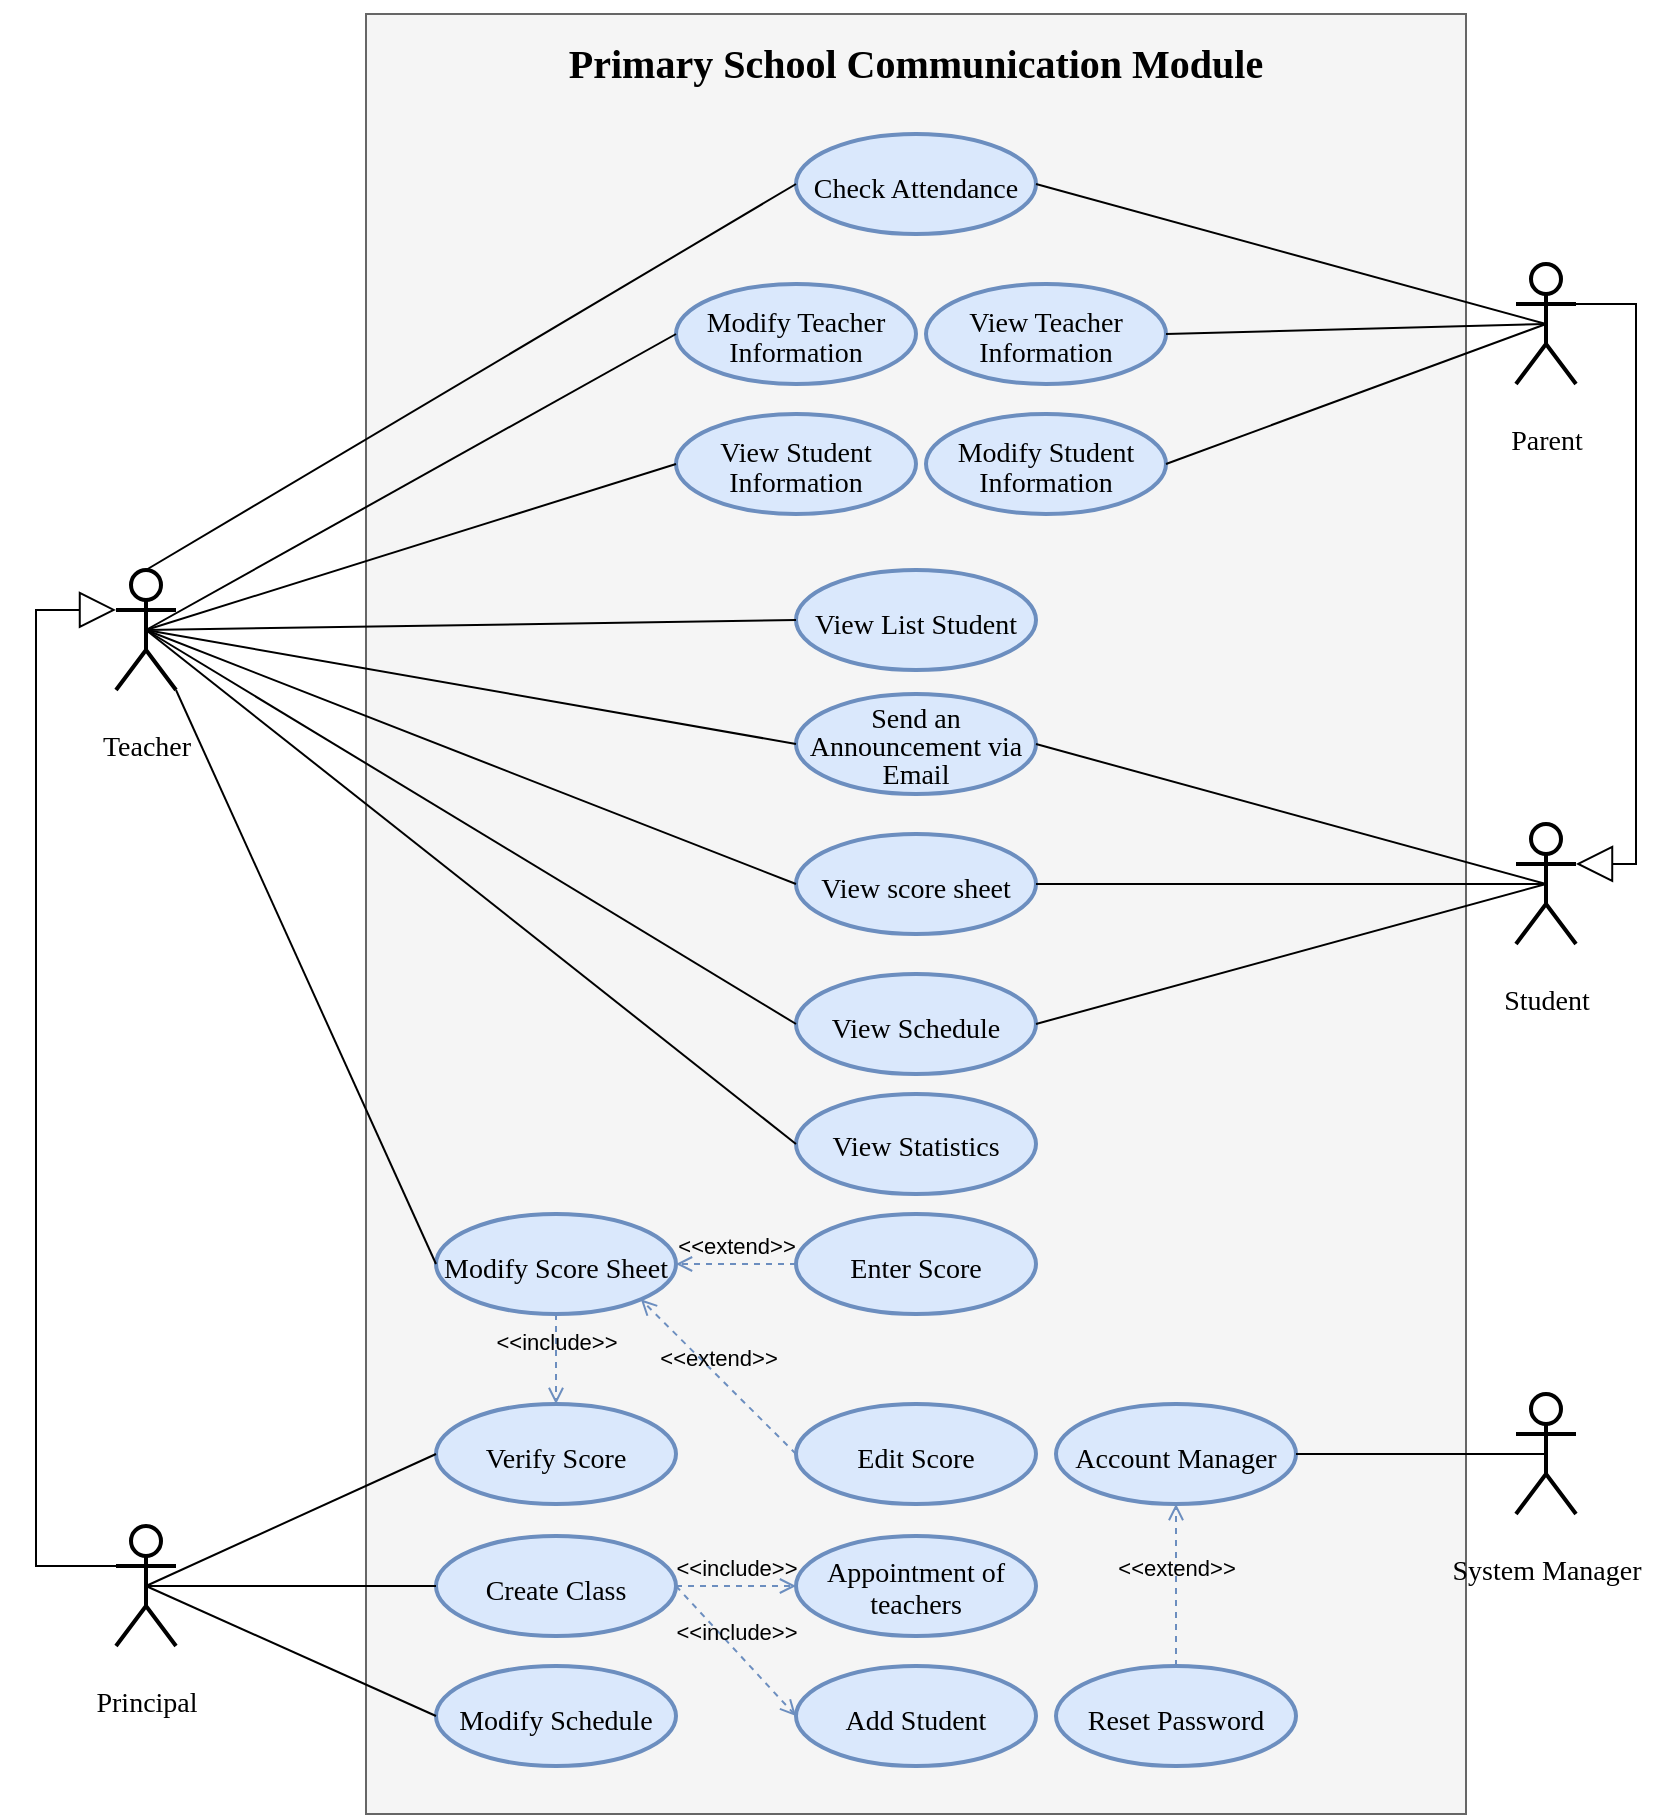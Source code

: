 <mxfile version="21.1.8" type="device">
  <diagram name="Page-1" id="8CCxXFG7EDy1ZWGpXJ0g">
    <mxGraphModel dx="1050" dy="550" grid="1" gridSize="10" guides="1" tooltips="1" connect="1" arrows="1" fold="1" page="1" pageScale="1" pageWidth="850" pageHeight="1100" math="0" shadow="0">
      <root>
        <mxCell id="0" />
        <mxCell id="1" parent="0" />
        <mxCell id="bnvPDE9fhh-Au9ItPn83-170" value="" style="rounded=0;whiteSpace=wrap;html=1;fillColor=#f5f5f5;fontColor=#333333;strokeColor=#666666;" parent="1" vertex="1">
          <mxGeometry x="190" y="60" width="550" height="900" as="geometry" />
        </mxCell>
        <mxCell id="bnvPDE9fhh-Au9ItPn83-1" value="&lt;font style=&quot;font-size: 14px;&quot; face=&quot;Times New Roman&quot;&gt;Check Attendance&lt;/font&gt;" style="ellipse;whiteSpace=wrap;html=1;hachureGap=4;fontFamily=Architects Daughter;fontSource=https%3A%2F%2Ffonts.googleapis.com%2Fcss%3Ffamily%3DArchitects%2BDaughter;fontSize=20;shadow=0;strokeWidth=2;rounded=1;fillColor=#dae8fc;align=center;strokeColor=#6c8ebf;" parent="1" vertex="1">
          <mxGeometry x="405" y="120" width="120" height="50" as="geometry" />
        </mxCell>
        <mxCell id="bnvPDE9fhh-Au9ItPn83-2" value="&lt;font style=&quot;font-size: 14px;&quot; face=&quot;Times New Roman&quot;&gt;View score sheet&lt;/font&gt;" style="ellipse;whiteSpace=wrap;html=1;hachureGap=4;fontFamily=Architects Daughter;fontSource=https%3A%2F%2Ffonts.googleapis.com%2Fcss%3Ffamily%3DArchitects%2BDaughter;fontSize=20;shadow=0;strokeWidth=2;rounded=1;fillColor=#dae8fc;align=center;strokeColor=#6c8ebf;" parent="1" vertex="1">
          <mxGeometry x="405" y="470" width="120" height="50" as="geometry" />
        </mxCell>
        <mxCell id="bnvPDE9fhh-Au9ItPn83-3" value="&lt;p style=&quot;line-height: 60%;&quot;&gt;&lt;font face=&quot;Times New Roman&quot;&gt;&lt;span style=&quot;font-size: 14px;&quot;&gt;Modify Student Information&lt;/span&gt;&lt;/font&gt;&lt;/p&gt;" style="ellipse;whiteSpace=wrap;html=1;hachureGap=4;fontFamily=Architects Daughter;fontSource=https%3A%2F%2Ffonts.googleapis.com%2Fcss%3Ffamily%3DArchitects%2BDaughter;fontSize=20;shadow=0;strokeWidth=2;rounded=1;fillColor=#dae8fc;strokeColor=#6c8ebf;" parent="1" vertex="1">
          <mxGeometry x="470" y="260" width="120" height="50" as="geometry" />
        </mxCell>
        <mxCell id="bnvPDE9fhh-Au9ItPn83-4" value="&lt;p style=&quot;line-height: 60%;&quot;&gt;&lt;font face=&quot;Times New Roman&quot;&gt;&lt;span style=&quot;font-size: 14px;&quot;&gt;Modify Teacher Information&lt;/span&gt;&lt;/font&gt;&lt;/p&gt;" style="ellipse;whiteSpace=wrap;html=1;hachureGap=4;fontFamily=Architects Daughter;fontSource=https%3A%2F%2Ffonts.googleapis.com%2Fcss%3Ffamily%3DArchitects%2BDaughter;fontSize=20;shadow=0;strokeWidth=2;rounded=1;fillColor=#dae8fc;strokeColor=#6c8ebf;" parent="1" vertex="1">
          <mxGeometry x="345" y="195" width="120" height="50" as="geometry" />
        </mxCell>
        <mxCell id="bnvPDE9fhh-Au9ItPn83-5" value="&lt;font style=&quot;font-size: 14px;&quot; face=&quot;Times New Roman&quot;&gt;Modify Score Sheet&lt;/font&gt;" style="ellipse;whiteSpace=wrap;html=1;hachureGap=4;fontFamily=Architects Daughter;fontSource=https%3A%2F%2Ffonts.googleapis.com%2Fcss%3Ffamily%3DArchitects%2BDaughter;fontSize=20;shadow=0;strokeWidth=2;rounded=1;fillColor=#dae8fc;align=center;strokeColor=#6c8ebf;" parent="1" vertex="1">
          <mxGeometry x="225" y="660" width="120" height="50" as="geometry" />
        </mxCell>
        <mxCell id="bnvPDE9fhh-Au9ItPn83-6" value="&lt;font face=&quot;Times New Roman&quot;&gt;&lt;span style=&quot;font-size: 14px;&quot;&gt;Enter Score&lt;/span&gt;&lt;/font&gt;" style="ellipse;whiteSpace=wrap;html=1;hachureGap=4;fontFamily=Architects Daughter;fontSource=https%3A%2F%2Ffonts.googleapis.com%2Fcss%3Ffamily%3DArchitects%2BDaughter;fontSize=20;shadow=0;strokeWidth=2;rounded=1;fillColor=#dae8fc;align=center;strokeColor=#6c8ebf;" parent="1" vertex="1">
          <mxGeometry x="405" y="660" width="120" height="50" as="geometry" />
        </mxCell>
        <mxCell id="bnvPDE9fhh-Au9ItPn83-7" value="&lt;font face=&quot;Times New Roman&quot;&gt;&lt;span style=&quot;font-size: 14px;&quot;&gt;Edit Score&lt;/span&gt;&lt;/font&gt;" style="ellipse;whiteSpace=wrap;html=1;hachureGap=4;fontFamily=Architects Daughter;fontSource=https%3A%2F%2Ffonts.googleapis.com%2Fcss%3Ffamily%3DArchitects%2BDaughter;fontSize=20;shadow=0;strokeWidth=2;rounded=1;fillColor=#dae8fc;align=center;strokeColor=#6c8ebf;" parent="1" vertex="1">
          <mxGeometry x="405" y="755" width="120" height="50" as="geometry" />
        </mxCell>
        <mxCell id="bnvPDE9fhh-Au9ItPn83-8" value="&lt;p style=&quot;line-height: 60%;&quot;&gt;&lt;font face=&quot;Times New Roman&quot; style=&quot;font-size: 14px;&quot;&gt;Send an A&lt;font style=&quot;border-color: var(--border-color); font-size: 14px;&quot;&gt;nnouncement via Email&lt;/font&gt;&lt;/font&gt;&lt;/p&gt;" style="ellipse;whiteSpace=wrap;html=1;hachureGap=4;fontFamily=Architects Daughter;fontSource=https%3A%2F%2Ffonts.googleapis.com%2Fcss%3Ffamily%3DArchitects%2BDaughter;fontSize=20;shadow=0;strokeWidth=2;rounded=1;fillColor=#dae8fc;strokeColor=#6c8ebf;" parent="1" vertex="1">
          <mxGeometry x="405" y="400" width="120" height="50" as="geometry" />
        </mxCell>
        <mxCell id="bnvPDE9fhh-Au9ItPn83-9" value="&lt;font face=&quot;Times New Roman&quot;&gt;&lt;span style=&quot;font-size: 14px;&quot;&gt;View List Student&lt;/span&gt;&lt;/font&gt;" style="ellipse;whiteSpace=wrap;html=1;hachureGap=4;fontFamily=Architects Daughter;fontSource=https%3A%2F%2Ffonts.googleapis.com%2Fcss%3Ffamily%3DArchitects%2BDaughter;fontSize=20;shadow=0;strokeWidth=2;rounded=1;fillColor=#dae8fc;strokeColor=#6c8ebf;" parent="1" vertex="1">
          <mxGeometry x="405" y="338" width="120" height="50" as="geometry" />
        </mxCell>
        <mxCell id="bnvPDE9fhh-Au9ItPn83-10" value="&lt;font face=&quot;Times New Roman&quot;&gt;&lt;span style=&quot;font-size: 14px;&quot;&gt;Verify Score&lt;/span&gt;&lt;/font&gt;" style="ellipse;whiteSpace=wrap;html=1;hachureGap=4;fontFamily=Architects Daughter;fontSource=https%3A%2F%2Ffonts.googleapis.com%2Fcss%3Ffamily%3DArchitects%2BDaughter;fontSize=20;shadow=0;strokeWidth=2;rounded=1;fillColor=#dae8fc;strokeColor=#6c8ebf;" parent="1" vertex="1">
          <mxGeometry x="225" y="755" width="120" height="50" as="geometry" />
        </mxCell>
        <mxCell id="bnvPDE9fhh-Au9ItPn83-11" value="&lt;font face=&quot;Times New Roman&quot;&gt;&lt;span style=&quot;font-size: 14px;&quot;&gt;Create Class&lt;/span&gt;&lt;/font&gt;" style="ellipse;whiteSpace=wrap;html=1;hachureGap=4;fontFamily=Architects Daughter;fontSource=https%3A%2F%2Ffonts.googleapis.com%2Fcss%3Ffamily%3DArchitects%2BDaughter;fontSize=20;shadow=0;strokeWidth=2;rounded=1;fillColor=#dae8fc;strokeColor=#6c8ebf;" parent="1" vertex="1">
          <mxGeometry x="225" y="821" width="120" height="50" as="geometry" />
        </mxCell>
        <mxCell id="bnvPDE9fhh-Au9ItPn83-12" value="&lt;font style=&quot;font-size: 14px;&quot; face=&quot;Times New Roman&quot;&gt;Modify Schedule&lt;/font&gt;" style="ellipse;whiteSpace=wrap;html=1;hachureGap=4;fontFamily=Architects Daughter;fontSource=https%3A%2F%2Ffonts.googleapis.com%2Fcss%3Ffamily%3DArchitects%2BDaughter;fontSize=20;shadow=0;strokeWidth=2;rounded=1;fillColor=#dae8fc;align=center;strokeColor=#6c8ebf;" parent="1" vertex="1">
          <mxGeometry x="225" y="886" width="120" height="50" as="geometry" />
        </mxCell>
        <mxCell id="bnvPDE9fhh-Au9ItPn83-14" value="&lt;p style=&quot;line-height: 70%;&quot;&gt;&lt;font face=&quot;Times New Roman&quot; style=&quot;font-size: 14px;&quot;&gt;Appointment of teachers&lt;/font&gt;&lt;/p&gt;" style="ellipse;whiteSpace=wrap;html=1;hachureGap=4;fontFamily=Architects Daughter;fontSource=https%3A%2F%2Ffonts.googleapis.com%2Fcss%3Ffamily%3DArchitects%2BDaughter;fontSize=20;shadow=0;strokeWidth=2;rounded=1;fillColor=#dae8fc;strokeColor=#6c8ebf;" parent="1" vertex="1">
          <mxGeometry x="405" y="821" width="120" height="50" as="geometry" />
        </mxCell>
        <mxCell id="bnvPDE9fhh-Au9ItPn83-15" value="&lt;font face=&quot;Times New Roman&quot;&gt;&lt;span style=&quot;font-size: 14px;&quot;&gt;Add Student&lt;/span&gt;&lt;/font&gt;" style="ellipse;whiteSpace=wrap;html=1;hachureGap=4;fontFamily=Architects Daughter;fontSource=https%3A%2F%2Ffonts.googleapis.com%2Fcss%3Ffamily%3DArchitects%2BDaughter;fontSize=20;shadow=0;strokeWidth=2;rounded=1;fillColor=#dae8fc;strokeColor=#6c8ebf;" parent="1" vertex="1">
          <mxGeometry x="405" y="886" width="120" height="50" as="geometry" />
        </mxCell>
        <mxCell id="bnvPDE9fhh-Au9ItPn83-16" value="&lt;font face=&quot;Times New Roman&quot;&gt;&lt;span style=&quot;font-size: 14px;&quot;&gt;Account Manager&lt;/span&gt;&lt;/font&gt;" style="ellipse;whiteSpace=wrap;html=1;hachureGap=4;fontFamily=Architects Daughter;fontSource=https%3A%2F%2Ffonts.googleapis.com%2Fcss%3Ffamily%3DArchitects%2BDaughter;fontSize=20;shadow=0;strokeWidth=2;rounded=1;fillColor=#dae8fc;strokeColor=#6c8ebf;" parent="1" vertex="1">
          <mxGeometry x="535" y="755" width="120" height="50" as="geometry" />
        </mxCell>
        <mxCell id="bnvPDE9fhh-Au9ItPn83-17" value="&lt;font face=&quot;Times New Roman&quot;&gt;&lt;span style=&quot;font-size: 14px;&quot;&gt;Reset Password&lt;/span&gt;&lt;/font&gt;" style="ellipse;whiteSpace=wrap;html=1;hachureGap=4;fontFamily=Architects Daughter;fontSource=https%3A%2F%2Ffonts.googleapis.com%2Fcss%3Ffamily%3DArchitects%2BDaughter;fontSize=20;shadow=0;strokeWidth=2;rounded=1;fillColor=#dae8fc;strokeColor=#6c8ebf;" parent="1" vertex="1">
          <mxGeometry x="535" y="886" width="120" height="50" as="geometry" />
        </mxCell>
        <mxCell id="bnvPDE9fhh-Au9ItPn83-18" value="&lt;p style=&quot;line-height: 0%;&quot;&gt;&lt;font style=&quot;font-size: 14px;&quot; face=&quot;Times New Roman&quot;&gt;Teacher&lt;/font&gt;&lt;/p&gt;" style="shape=umlActor;verticalLabelPosition=bottom;verticalAlign=top;html=1;outlineConnect=0;hachureGap=4;fontFamily=Architects Daughter;fontSource=https%3A%2F%2Ffonts.googleapis.com%2Fcss%3Ffamily%3DArchitects%2BDaughter;fontSize=20;strokeWidth=2;rounded=1;" parent="1" vertex="1">
          <mxGeometry x="65" y="338" width="30" height="60" as="geometry" />
        </mxCell>
        <mxCell id="bnvPDE9fhh-Au9ItPn83-19" value="&lt;p style=&quot;line-height: 0%;&quot;&gt;&lt;font style=&quot;font-size: 14px;&quot; face=&quot;Times New Roman&quot;&gt;Principal&lt;/font&gt;&lt;br&gt;&lt;/p&gt;" style="shape=umlActor;verticalLabelPosition=bottom;verticalAlign=top;html=1;outlineConnect=0;hachureGap=4;fontFamily=Architects Daughter;fontSource=https%3A%2F%2Ffonts.googleapis.com%2Fcss%3Ffamily%3DArchitects%2BDaughter;fontSize=20;strokeWidth=2;rounded=1;gradientColor=none;perimeterSpacing=0;" parent="1" vertex="1">
          <mxGeometry x="65" y="816" width="30" height="60" as="geometry" />
        </mxCell>
        <mxCell id="bnvPDE9fhh-Au9ItPn83-20" value="&lt;p style=&quot;line-height: 0%;&quot;&gt;&lt;font style=&quot;font-size: 14px;&quot; face=&quot;Times New Roman&quot;&gt;Parent&lt;/font&gt;&lt;/p&gt;" style="shape=umlActor;verticalLabelPosition=bottom;verticalAlign=top;html=1;outlineConnect=0;hachureGap=4;fontFamily=Architects Daughter;fontSource=https%3A%2F%2Ffonts.googleapis.com%2Fcss%3Ffamily%3DArchitects%2BDaughter;fontSize=20;strokeWidth=2;rounded=1;" parent="1" vertex="1">
          <mxGeometry x="765" y="185" width="30" height="60" as="geometry" />
        </mxCell>
        <mxCell id="bnvPDE9fhh-Au9ItPn83-21" value="&lt;p style=&quot;line-height: 0%;&quot;&gt;&lt;font style=&quot;font-size: 14px;&quot; face=&quot;Times New Roman&quot;&gt;Student&lt;/font&gt;&lt;/p&gt;" style="shape=umlActor;verticalLabelPosition=bottom;verticalAlign=top;html=1;outlineConnect=0;hachureGap=4;fontFamily=Architects Daughter;fontSource=https%3A%2F%2Ffonts.googleapis.com%2Fcss%3Ffamily%3DArchitects%2BDaughter;fontSize=20;strokeWidth=2;rounded=1;" parent="1" vertex="1">
          <mxGeometry x="765" y="465" width="30" height="60" as="geometry" />
        </mxCell>
        <mxCell id="bnvPDE9fhh-Au9ItPn83-43" value="&amp;lt;&amp;lt;extend&amp;gt;&amp;gt;" style="html=1;verticalAlign=bottom;labelBackgroundColor=none;endArrow=open;endFill=0;dashed=1;rounded=0;entryX=1;entryY=0.5;entryDx=0;entryDy=0;exitX=0;exitY=0.5;exitDx=0;exitDy=0;fillColor=#dae8fc;strokeColor=#6c8ebf;" parent="1" source="bnvPDE9fhh-Au9ItPn83-6" target="bnvPDE9fhh-Au9ItPn83-5" edge="1">
          <mxGeometry width="160" relative="1" as="geometry">
            <mxPoint x="205" y="710" as="sourcePoint" />
            <mxPoint x="365" y="710" as="targetPoint" />
          </mxGeometry>
        </mxCell>
        <mxCell id="bnvPDE9fhh-Au9ItPn83-44" value="&amp;lt;&amp;lt;extend&amp;gt;&amp;gt;" style="html=1;verticalAlign=bottom;labelBackgroundColor=none;endArrow=open;endFill=0;dashed=1;rounded=0;exitX=0;exitY=0.5;exitDx=0;exitDy=0;entryX=1;entryY=1;entryDx=0;entryDy=0;fillColor=#dae8fc;strokeColor=#6c8ebf;" parent="1" source="bnvPDE9fhh-Au9ItPn83-7" target="bnvPDE9fhh-Au9ItPn83-5" edge="1">
          <mxGeometry width="160" relative="1" as="geometry">
            <mxPoint x="205" y="710" as="sourcePoint" />
            <mxPoint x="365" y="710" as="targetPoint" />
          </mxGeometry>
        </mxCell>
        <mxCell id="bnvPDE9fhh-Au9ItPn83-45" value="&amp;lt;&amp;lt;include&amp;gt;&amp;gt;" style="html=1;verticalAlign=bottom;labelBackgroundColor=none;endArrow=open;endFill=0;dashed=1;rounded=0;exitX=0.5;exitY=1;exitDx=0;exitDy=0;entryX=0.5;entryY=0;entryDx=0;entryDy=0;fillColor=#dae8fc;strokeColor=#6c8ebf;" parent="1" source="bnvPDE9fhh-Au9ItPn83-5" target="bnvPDE9fhh-Au9ItPn83-10" edge="1">
          <mxGeometry width="160" relative="1" as="geometry">
            <mxPoint x="315" y="740" as="sourcePoint" />
            <mxPoint x="475" y="740" as="targetPoint" />
          </mxGeometry>
        </mxCell>
        <mxCell id="bnvPDE9fhh-Au9ItPn83-48" value="" style="endArrow=none;html=1;rounded=0;exitX=0.5;exitY=0;exitDx=0;exitDy=0;exitPerimeter=0;entryX=0;entryY=0.5;entryDx=0;entryDy=0;" parent="1" source="bnvPDE9fhh-Au9ItPn83-18" target="bnvPDE9fhh-Au9ItPn83-1" edge="1">
          <mxGeometry relative="1" as="geometry">
            <mxPoint x="305" y="290" as="sourcePoint" />
            <mxPoint x="465" y="290" as="targetPoint" />
          </mxGeometry>
        </mxCell>
        <mxCell id="bnvPDE9fhh-Au9ItPn83-55" value="" style="endArrow=block;endSize=16;endFill=0;html=1;rounded=0;entryX=0;entryY=0.333;entryDx=0;entryDy=0;entryPerimeter=0;exitX=0;exitY=0.333;exitDx=0;exitDy=0;exitPerimeter=0;edgeStyle=orthogonalEdgeStyle;" parent="1" source="bnvPDE9fhh-Au9ItPn83-19" target="bnvPDE9fhh-Au9ItPn83-18" edge="1">
          <mxGeometry width="160" relative="1" as="geometry">
            <mxPoint x="215.0" y="470" as="sourcePoint" />
            <mxPoint x="375.0" y="470" as="targetPoint" />
            <Array as="points">
              <mxPoint x="25" y="836" />
              <mxPoint x="25" y="358" />
            </Array>
          </mxGeometry>
        </mxCell>
        <mxCell id="bnvPDE9fhh-Au9ItPn83-56" value="" style="endArrow=none;html=1;rounded=0;entryX=0;entryY=0.5;entryDx=0;entryDy=0;exitX=0.5;exitY=0.5;exitDx=0;exitDy=0;exitPerimeter=0;" parent="1" source="bnvPDE9fhh-Au9ItPn83-19" target="bnvPDE9fhh-Au9ItPn83-11" edge="1">
          <mxGeometry relative="1" as="geometry">
            <mxPoint x="215" y="906" as="sourcePoint" />
            <mxPoint x="375" y="906" as="targetPoint" />
          </mxGeometry>
        </mxCell>
        <mxCell id="bnvPDE9fhh-Au9ItPn83-57" value="&amp;lt;&amp;lt;include&amp;gt;&amp;gt;" style="html=1;verticalAlign=bottom;labelBackgroundColor=none;endArrow=open;endFill=0;dashed=1;rounded=0;entryX=0;entryY=0.5;entryDx=0;entryDy=0;exitX=1;exitY=0.5;exitDx=0;exitDy=0;fillColor=#dae8fc;strokeColor=#6c8ebf;" parent="1" source="bnvPDE9fhh-Au9ItPn83-11" target="bnvPDE9fhh-Au9ItPn83-14" edge="1">
          <mxGeometry width="160" relative="1" as="geometry">
            <mxPoint x="415" y="946" as="sourcePoint" />
            <mxPoint x="575" y="946" as="targetPoint" />
          </mxGeometry>
        </mxCell>
        <mxCell id="bnvPDE9fhh-Au9ItPn83-58" value="&amp;lt;&amp;lt;include&amp;gt;&amp;gt;" style="html=1;verticalAlign=bottom;labelBackgroundColor=none;endArrow=open;endFill=0;dashed=1;rounded=0;exitX=1;exitY=0.5;exitDx=0;exitDy=0;entryX=0;entryY=0.5;entryDx=0;entryDy=0;fillColor=#dae8fc;strokeColor=#6c8ebf;" parent="1" source="bnvPDE9fhh-Au9ItPn83-11" target="bnvPDE9fhh-Au9ItPn83-15" edge="1">
          <mxGeometry width="160" relative="1" as="geometry">
            <mxPoint x="415" y="946" as="sourcePoint" />
            <mxPoint x="575" y="946" as="targetPoint" />
          </mxGeometry>
        </mxCell>
        <mxCell id="bnvPDE9fhh-Au9ItPn83-59" value="" style="endArrow=none;html=1;rounded=0;exitX=0.5;exitY=0.5;exitDx=0;exitDy=0;exitPerimeter=0;entryX=0;entryY=0.5;entryDx=0;entryDy=0;" parent="1" source="bnvPDE9fhh-Au9ItPn83-19" target="bnvPDE9fhh-Au9ItPn83-12" edge="1">
          <mxGeometry relative="1" as="geometry">
            <mxPoint x="285" y="936" as="sourcePoint" />
            <mxPoint x="445" y="936" as="targetPoint" />
          </mxGeometry>
        </mxCell>
        <mxCell id="bnvPDE9fhh-Au9ItPn83-61" value="&lt;p style=&quot;line-height: 0%;&quot;&gt;&lt;font style=&quot;font-size: 14px;&quot; face=&quot;Times New Roman&quot;&gt;System Manager&lt;/font&gt;&lt;/p&gt;" style="shape=umlActor;verticalLabelPosition=bottom;verticalAlign=top;html=1;outlineConnect=0;hachureGap=4;fontFamily=Architects Daughter;fontSource=https%3A%2F%2Ffonts.googleapis.com%2Fcss%3Ffamily%3DArchitects%2BDaughter;fontSize=20;strokeWidth=2;rounded=1;" parent="1" vertex="1">
          <mxGeometry x="765" y="750" width="30" height="60" as="geometry" />
        </mxCell>
        <mxCell id="bnvPDE9fhh-Au9ItPn83-65" value="" style="endArrow=none;html=1;rounded=0;exitX=0.5;exitY=0.5;exitDx=0;exitDy=0;exitPerimeter=0;entryX=0;entryY=0.5;entryDx=0;entryDy=0;" parent="1" source="bnvPDE9fhh-Au9ItPn83-19" target="bnvPDE9fhh-Au9ItPn83-10" edge="1">
          <mxGeometry relative="1" as="geometry">
            <mxPoint x="415" y="840" as="sourcePoint" />
            <mxPoint x="575" y="840" as="targetPoint" />
          </mxGeometry>
        </mxCell>
        <mxCell id="bnvPDE9fhh-Au9ItPn83-76" value="" style="endArrow=none;html=1;rounded=0;entryX=0.5;entryY=0.5;entryDx=0;entryDy=0;entryPerimeter=0;exitX=1;exitY=0.5;exitDx=0;exitDy=0;" parent="1" source="bnvPDE9fhh-Au9ItPn83-8" target="bnvPDE9fhh-Au9ItPn83-21" edge="1">
          <mxGeometry relative="1" as="geometry">
            <mxPoint x="485" y="450" as="sourcePoint" />
            <mxPoint x="645" y="450" as="targetPoint" />
          </mxGeometry>
        </mxCell>
        <mxCell id="bnvPDE9fhh-Au9ItPn83-77" value="" style="endArrow=none;html=1;rounded=0;entryX=0.5;entryY=0.5;entryDx=0;entryDy=0;entryPerimeter=0;exitX=1;exitY=0.5;exitDx=0;exitDy=0;" parent="1" source="bnvPDE9fhh-Au9ItPn83-2" target="bnvPDE9fhh-Au9ItPn83-21" edge="1">
          <mxGeometry relative="1" as="geometry">
            <mxPoint x="485" y="450" as="sourcePoint" />
            <mxPoint x="645" y="450" as="targetPoint" />
          </mxGeometry>
        </mxCell>
        <mxCell id="bnvPDE9fhh-Au9ItPn83-80" value="&lt;font style=&quot;font-size: 14px;&quot; face=&quot;Times New Roman&quot;&gt;View Schedule&lt;/font&gt;" style="ellipse;whiteSpace=wrap;html=1;hachureGap=4;fontFamily=Architects Daughter;fontSource=https%3A%2F%2Ffonts.googleapis.com%2Fcss%3Ffamily%3DArchitects%2BDaughter;fontSize=20;shadow=0;strokeWidth=2;rounded=1;fillColor=#dae8fc;align=center;strokeColor=#6c8ebf;" parent="1" vertex="1">
          <mxGeometry x="405" y="540" width="120" height="50" as="geometry" />
        </mxCell>
        <mxCell id="bnvPDE9fhh-Au9ItPn83-82" value="" style="endArrow=none;html=1;rounded=0;entryX=0.5;entryY=0.5;entryDx=0;entryDy=0;entryPerimeter=0;exitX=1;exitY=0.5;exitDx=0;exitDy=0;" parent="1" source="bnvPDE9fhh-Au9ItPn83-80" target="bnvPDE9fhh-Au9ItPn83-21" edge="1">
          <mxGeometry relative="1" as="geometry">
            <mxPoint x="405" y="490" as="sourcePoint" />
            <mxPoint x="565" y="490" as="targetPoint" />
          </mxGeometry>
        </mxCell>
        <mxCell id="bnvPDE9fhh-Au9ItPn83-84" value="" style="endArrow=none;html=1;rounded=0;exitX=1;exitY=0.5;exitDx=0;exitDy=0;entryX=0.5;entryY=0.5;entryDx=0;entryDy=0;entryPerimeter=0;" parent="1" source="bnvPDE9fhh-Au9ItPn83-16" target="bnvPDE9fhh-Au9ItPn83-61" edge="1">
          <mxGeometry relative="1" as="geometry">
            <mxPoint x="605" y="726" as="sourcePoint" />
            <mxPoint x="765" y="726" as="targetPoint" />
          </mxGeometry>
        </mxCell>
        <mxCell id="bnvPDE9fhh-Au9ItPn83-85" value="&amp;lt;&amp;lt;extend&amp;gt;&amp;gt;" style="html=1;verticalAlign=bottom;labelBackgroundColor=none;endArrow=open;endFill=0;dashed=1;rounded=0;exitX=0.5;exitY=0;exitDx=0;exitDy=0;entryX=0.5;entryY=1;entryDx=0;entryDy=0;fillColor=#dae8fc;strokeColor=#6c8ebf;" parent="1" source="bnvPDE9fhh-Au9ItPn83-17" target="bnvPDE9fhh-Au9ItPn83-16" edge="1">
          <mxGeometry width="160" relative="1" as="geometry">
            <mxPoint x="605" y="726" as="sourcePoint" />
            <mxPoint x="765" y="726" as="targetPoint" />
          </mxGeometry>
        </mxCell>
        <mxCell id="bnvPDE9fhh-Au9ItPn83-86" value="" style="endArrow=block;endSize=16;endFill=0;html=1;rounded=0;entryX=1;entryY=0.333;entryDx=0;entryDy=0;entryPerimeter=0;exitX=1;exitY=0.333;exitDx=0;exitDy=0;exitPerimeter=0;edgeStyle=orthogonalEdgeStyle;" parent="1" source="bnvPDE9fhh-Au9ItPn83-20" target="bnvPDE9fhh-Au9ItPn83-21" edge="1">
          <mxGeometry width="160" relative="1" as="geometry">
            <mxPoint x="425.0" y="370" as="sourcePoint" />
            <mxPoint x="585.0" y="370" as="targetPoint" />
            <Array as="points">
              <mxPoint x="825" y="205" />
              <mxPoint x="825" y="485" />
            </Array>
          </mxGeometry>
        </mxCell>
        <mxCell id="bnvPDE9fhh-Au9ItPn83-87" value="" style="endArrow=none;html=1;rounded=0;exitX=0.5;exitY=0.5;exitDx=0;exitDy=0;exitPerimeter=0;entryX=0;entryY=0.5;entryDx=0;entryDy=0;" parent="1" source="bnvPDE9fhh-Au9ItPn83-18" target="bnvPDE9fhh-Au9ItPn83-4" edge="1">
          <mxGeometry relative="1" as="geometry">
            <mxPoint x="375" y="310" as="sourcePoint" />
            <mxPoint x="535" y="310" as="targetPoint" />
          </mxGeometry>
        </mxCell>
        <mxCell id="bnvPDE9fhh-Au9ItPn83-89" value="" style="endArrow=none;html=1;rounded=0;exitX=1;exitY=0.5;exitDx=0;exitDy=0;entryX=0.5;entryY=0.5;entryDx=0;entryDy=0;entryPerimeter=0;" parent="1" source="bnvPDE9fhh-Au9ItPn83-1" target="bnvPDE9fhh-Au9ItPn83-20" edge="1">
          <mxGeometry relative="1" as="geometry">
            <mxPoint x="365" y="310" as="sourcePoint" />
            <mxPoint x="525" y="310" as="targetPoint" />
          </mxGeometry>
        </mxCell>
        <mxCell id="bnvPDE9fhh-Au9ItPn83-91" value="" style="endArrow=none;html=1;rounded=0;exitX=0.5;exitY=0.5;exitDx=0;exitDy=0;exitPerimeter=0;entryX=0;entryY=0.5;entryDx=0;entryDy=0;" parent="1" source="bnvPDE9fhh-Au9ItPn83-18" target="bnvPDE9fhh-Au9ItPn83-9" edge="1">
          <mxGeometry relative="1" as="geometry">
            <mxPoint x="135" y="400" as="sourcePoint" />
            <mxPoint x="295" y="400" as="targetPoint" />
          </mxGeometry>
        </mxCell>
        <mxCell id="bnvPDE9fhh-Au9ItPn83-92" value="" style="endArrow=none;html=1;rounded=0;exitX=0.5;exitY=0.5;exitDx=0;exitDy=0;exitPerimeter=0;entryX=0;entryY=0.5;entryDx=0;entryDy=0;" parent="1" source="bnvPDE9fhh-Au9ItPn83-18" target="bnvPDE9fhh-Au9ItPn83-8" edge="1">
          <mxGeometry relative="1" as="geometry">
            <mxPoint x="345" y="430" as="sourcePoint" />
            <mxPoint x="505" y="430" as="targetPoint" />
          </mxGeometry>
        </mxCell>
        <mxCell id="bnvPDE9fhh-Au9ItPn83-93" value="" style="endArrow=none;html=1;rounded=0;exitX=0.5;exitY=0.5;exitDx=0;exitDy=0;exitPerimeter=0;entryX=0;entryY=0.5;entryDx=0;entryDy=0;" parent="1" source="bnvPDE9fhh-Au9ItPn83-18" target="bnvPDE9fhh-Au9ItPn83-2" edge="1">
          <mxGeometry relative="1" as="geometry">
            <mxPoint x="345" y="430" as="sourcePoint" />
            <mxPoint x="505" y="430" as="targetPoint" />
          </mxGeometry>
        </mxCell>
        <mxCell id="bnvPDE9fhh-Au9ItPn83-94" value="" style="endArrow=none;html=1;rounded=0;exitX=0.5;exitY=0.5;exitDx=0;exitDy=0;exitPerimeter=0;entryX=0;entryY=0.5;entryDx=0;entryDy=0;" parent="1" source="bnvPDE9fhh-Au9ItPn83-18" target="bnvPDE9fhh-Au9ItPn83-80" edge="1">
          <mxGeometry relative="1" as="geometry">
            <mxPoint x="345" y="460" as="sourcePoint" />
            <mxPoint x="505" y="460" as="targetPoint" />
          </mxGeometry>
        </mxCell>
        <mxCell id="bnvPDE9fhh-Au9ItPn83-95" value="" style="endArrow=none;html=1;rounded=0;exitX=1;exitY=1;exitDx=0;exitDy=0;exitPerimeter=0;entryX=0;entryY=0.5;entryDx=0;entryDy=0;" parent="1" source="bnvPDE9fhh-Au9ItPn83-18" target="bnvPDE9fhh-Au9ItPn83-5" edge="1">
          <mxGeometry relative="1" as="geometry">
            <mxPoint x="315" y="640" as="sourcePoint" />
            <mxPoint x="475" y="640" as="targetPoint" />
          </mxGeometry>
        </mxCell>
        <mxCell id="bnvPDE9fhh-Au9ItPn83-169" value="&lt;p&gt;&lt;font face=&quot;Times New Roman&quot;&gt;&lt;b&gt;Primary School Communication Module&lt;/b&gt;&lt;/font&gt;&lt;/p&gt;" style="text;html=1;strokeColor=none;fillColor=none;align=center;verticalAlign=middle;whiteSpace=wrap;rounded=1;fontSize=20;fontFamily=Architects Daughter;" parent="1" vertex="1">
          <mxGeometry x="215" y="70" width="500" height="30" as="geometry" />
        </mxCell>
        <mxCell id="bnvPDE9fhh-Au9ItPn83-171" value="&lt;p style=&quot;line-height: 70%;&quot;&gt;&lt;font style=&quot;font-size: 14px;&quot; face=&quot;Times New Roman&quot;&gt;View Statistics&lt;/font&gt;&lt;/p&gt;" style="ellipse;whiteSpace=wrap;html=1;hachureGap=4;fontFamily=Architects Daughter;fontSource=https%3A%2F%2Ffonts.googleapis.com%2Fcss%3Ffamily%3DArchitects%2BDaughter;fontSize=20;shadow=0;strokeWidth=2;rounded=1;fillColor=#dae8fc;align=center;strokeColor=#6c8ebf;" parent="1" vertex="1">
          <mxGeometry x="405" y="600" width="120" height="50" as="geometry" />
        </mxCell>
        <mxCell id="bnvPDE9fhh-Au9ItPn83-172" value="" style="endArrow=none;html=1;rounded=0;exitX=0.5;exitY=0.5;exitDx=0;exitDy=0;exitPerimeter=0;entryX=0;entryY=0.5;entryDx=0;entryDy=0;" parent="1" source="bnvPDE9fhh-Au9ItPn83-18" target="bnvPDE9fhh-Au9ItPn83-171" edge="1">
          <mxGeometry relative="1" as="geometry">
            <mxPoint x="310" y="570" as="sourcePoint" />
            <mxPoint x="470" y="570" as="targetPoint" />
          </mxGeometry>
        </mxCell>
        <mxCell id="QT3DcSmyPgPg6WS9_Eny-1" value="&lt;p style=&quot;line-height: 60%;&quot;&gt;&lt;font face=&quot;Times New Roman&quot;&gt;&lt;span style=&quot;font-size: 14px;&quot;&gt;View Teacher Information&lt;/span&gt;&lt;/font&gt;&lt;/p&gt;" style="ellipse;whiteSpace=wrap;html=1;hachureGap=4;fontFamily=Architects Daughter;fontSource=https%3A%2F%2Ffonts.googleapis.com%2Fcss%3Ffamily%3DArchitects%2BDaughter;fontSize=20;shadow=0;strokeWidth=2;rounded=1;fillColor=#dae8fc;strokeColor=#6c8ebf;" parent="1" vertex="1">
          <mxGeometry x="470" y="195" width="120" height="50" as="geometry" />
        </mxCell>
        <mxCell id="QT3DcSmyPgPg6WS9_Eny-2" value="&lt;p style=&quot;line-height: 60%;&quot;&gt;&lt;font face=&quot;Times New Roman&quot;&gt;&lt;span style=&quot;font-size: 14px;&quot;&gt;View Student Information&lt;/span&gt;&lt;/font&gt;&lt;/p&gt;" style="ellipse;whiteSpace=wrap;html=1;hachureGap=4;fontFamily=Architects Daughter;fontSource=https%3A%2F%2Ffonts.googleapis.com%2Fcss%3Ffamily%3DArchitects%2BDaughter;fontSize=20;shadow=0;strokeWidth=2;rounded=1;fillColor=#dae8fc;strokeColor=#6c8ebf;" parent="1" vertex="1">
          <mxGeometry x="345" y="260" width="120" height="50" as="geometry" />
        </mxCell>
        <mxCell id="QT3DcSmyPgPg6WS9_Eny-3" value="" style="endArrow=none;html=1;rounded=0;exitX=0.5;exitY=0.5;exitDx=0;exitDy=0;exitPerimeter=0;entryX=0;entryY=0.5;entryDx=0;entryDy=0;" parent="1" source="bnvPDE9fhh-Au9ItPn83-18" target="QT3DcSmyPgPg6WS9_Eny-2" edge="1">
          <mxGeometry relative="1" as="geometry">
            <mxPoint x="320" y="380" as="sourcePoint" />
            <mxPoint x="480" y="380" as="targetPoint" />
          </mxGeometry>
        </mxCell>
        <mxCell id="QT3DcSmyPgPg6WS9_Eny-4" value="" style="endArrow=none;html=1;rounded=0;entryX=0.5;entryY=0.5;entryDx=0;entryDy=0;entryPerimeter=0;exitX=1;exitY=0.5;exitDx=0;exitDy=0;" parent="1" source="QT3DcSmyPgPg6WS9_Eny-1" target="bnvPDE9fhh-Au9ItPn83-20" edge="1">
          <mxGeometry relative="1" as="geometry">
            <mxPoint x="320" y="380" as="sourcePoint" />
            <mxPoint x="480" y="380" as="targetPoint" />
          </mxGeometry>
        </mxCell>
        <mxCell id="QT3DcSmyPgPg6WS9_Eny-5" value="" style="endArrow=none;html=1;rounded=0;entryX=0.5;entryY=0.5;entryDx=0;entryDy=0;entryPerimeter=0;exitX=1;exitY=0.5;exitDx=0;exitDy=0;" parent="1" source="bnvPDE9fhh-Au9ItPn83-3" target="bnvPDE9fhh-Au9ItPn83-20" edge="1">
          <mxGeometry relative="1" as="geometry">
            <mxPoint x="320" y="380" as="sourcePoint" />
            <mxPoint x="480" y="380" as="targetPoint" />
          </mxGeometry>
        </mxCell>
      </root>
    </mxGraphModel>
  </diagram>
</mxfile>
